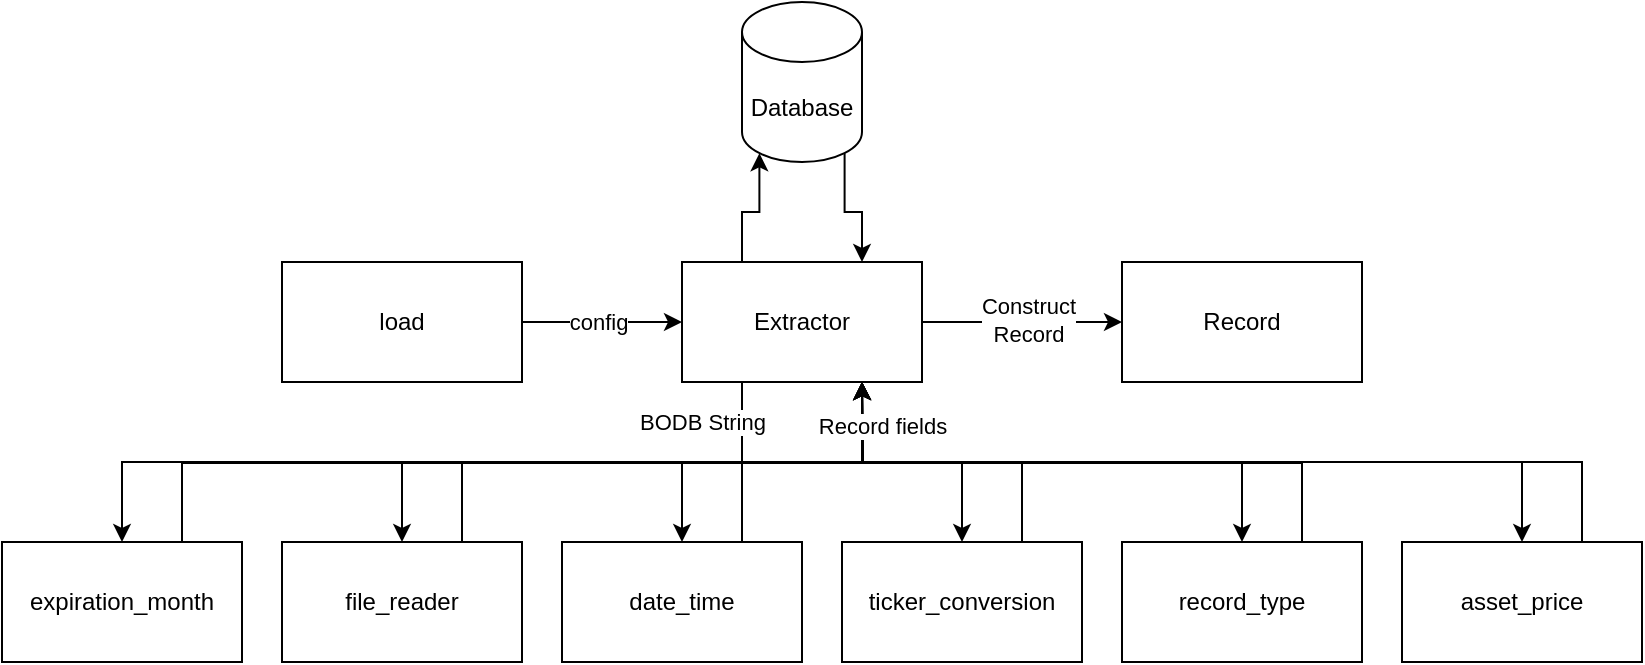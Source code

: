 <mxfile version="24.9.0">
  <diagram id="C5RBs43oDa-KdzZeNtuy" name="Page-1">
    <mxGraphModel dx="861" dy="655" grid="1" gridSize="10" guides="1" tooltips="1" connect="1" arrows="1" fold="1" page="1" pageScale="1" pageWidth="827" pageHeight="1169" math="0" shadow="0">
      <root>
        <mxCell id="WIyWlLk6GJQsqaUBKTNV-0" />
        <mxCell id="WIyWlLk6GJQsqaUBKTNV-1" parent="WIyWlLk6GJQsqaUBKTNV-0" />
        <mxCell id="EuYJvIRfVf0Awdc-5Psq-35" style="edgeStyle=orthogonalEdgeStyle;rounded=0;orthogonalLoop=1;jettySize=auto;html=1;exitX=0.75;exitY=0;exitDx=0;exitDy=0;entryX=0.75;entryY=1;entryDx=0;entryDy=0;" edge="1" parent="WIyWlLk6GJQsqaUBKTNV-1" source="EuYJvIRfVf0Awdc-5Psq-2" target="EuYJvIRfVf0Awdc-5Psq-3">
          <mxGeometry relative="1" as="geometry" />
        </mxCell>
        <mxCell id="EuYJvIRfVf0Awdc-5Psq-2" value="&lt;div&gt;file_reader&lt;/div&gt;" style="rounded=0;whiteSpace=wrap;html=1;" vertex="1" parent="WIyWlLk6GJQsqaUBKTNV-1">
          <mxGeometry x="200" y="320" width="120" height="60" as="geometry" />
        </mxCell>
        <mxCell id="EuYJvIRfVf0Awdc-5Psq-23" style="edgeStyle=orthogonalEdgeStyle;rounded=0;orthogonalLoop=1;jettySize=auto;html=1;exitX=0.25;exitY=1;exitDx=0;exitDy=0;entryX=0.5;entryY=0;entryDx=0;entryDy=0;" edge="1" parent="WIyWlLk6GJQsqaUBKTNV-1" source="EuYJvIRfVf0Awdc-5Psq-3" target="EuYJvIRfVf0Awdc-5Psq-7">
          <mxGeometry relative="1" as="geometry" />
        </mxCell>
        <mxCell id="EuYJvIRfVf0Awdc-5Psq-24" style="edgeStyle=orthogonalEdgeStyle;rounded=0;orthogonalLoop=1;jettySize=auto;html=1;exitX=0.25;exitY=1;exitDx=0;exitDy=0;entryX=0.5;entryY=0;entryDx=0;entryDy=0;" edge="1" parent="WIyWlLk6GJQsqaUBKTNV-1" source="EuYJvIRfVf0Awdc-5Psq-3" target="EuYJvIRfVf0Awdc-5Psq-2">
          <mxGeometry relative="1" as="geometry" />
        </mxCell>
        <mxCell id="EuYJvIRfVf0Awdc-5Psq-25" style="edgeStyle=orthogonalEdgeStyle;rounded=0;orthogonalLoop=1;jettySize=auto;html=1;exitX=0.25;exitY=1;exitDx=0;exitDy=0;entryX=0.5;entryY=0;entryDx=0;entryDy=0;" edge="1" parent="WIyWlLk6GJQsqaUBKTNV-1" source="EuYJvIRfVf0Awdc-5Psq-3" target="EuYJvIRfVf0Awdc-5Psq-8">
          <mxGeometry relative="1" as="geometry" />
        </mxCell>
        <mxCell id="EuYJvIRfVf0Awdc-5Psq-26" style="edgeStyle=orthogonalEdgeStyle;rounded=0;orthogonalLoop=1;jettySize=auto;html=1;exitX=0.25;exitY=1;exitDx=0;exitDy=0;entryX=0.5;entryY=0;entryDx=0;entryDy=0;" edge="1" parent="WIyWlLk6GJQsqaUBKTNV-1" source="EuYJvIRfVf0Awdc-5Psq-3" target="EuYJvIRfVf0Awdc-5Psq-6">
          <mxGeometry relative="1" as="geometry" />
        </mxCell>
        <mxCell id="EuYJvIRfVf0Awdc-5Psq-27" style="edgeStyle=orthogonalEdgeStyle;rounded=0;orthogonalLoop=1;jettySize=auto;html=1;exitX=0.25;exitY=1;exitDx=0;exitDy=0;entryX=0.5;entryY=0;entryDx=0;entryDy=0;" edge="1" parent="WIyWlLk6GJQsqaUBKTNV-1" source="EuYJvIRfVf0Awdc-5Psq-3" target="EuYJvIRfVf0Awdc-5Psq-4">
          <mxGeometry relative="1" as="geometry" />
        </mxCell>
        <mxCell id="EuYJvIRfVf0Awdc-5Psq-28" style="edgeStyle=orthogonalEdgeStyle;rounded=0;orthogonalLoop=1;jettySize=auto;html=1;exitX=0.25;exitY=1;exitDx=0;exitDy=0;" edge="1" parent="WIyWlLk6GJQsqaUBKTNV-1" source="EuYJvIRfVf0Awdc-5Psq-3" target="EuYJvIRfVf0Awdc-5Psq-10">
          <mxGeometry relative="1" as="geometry" />
        </mxCell>
        <mxCell id="EuYJvIRfVf0Awdc-5Psq-30" value="BODB String" style="edgeLabel;html=1;align=center;verticalAlign=middle;resizable=0;points=[];" vertex="1" connectable="0" parent="EuYJvIRfVf0Awdc-5Psq-28">
          <mxGeometry x="-0.839" y="2" relative="1" as="geometry">
            <mxPoint x="-22" y="-18" as="offset" />
          </mxGeometry>
        </mxCell>
        <mxCell id="EuYJvIRfVf0Awdc-5Psq-39" value="" style="edgeStyle=orthogonalEdgeStyle;rounded=0;orthogonalLoop=1;jettySize=auto;html=1;" edge="1" parent="WIyWlLk6GJQsqaUBKTNV-1" source="EuYJvIRfVf0Awdc-5Psq-3" target="EuYJvIRfVf0Awdc-5Psq-38">
          <mxGeometry relative="1" as="geometry" />
        </mxCell>
        <mxCell id="EuYJvIRfVf0Awdc-5Psq-40" value="&lt;div&gt;Construct&lt;/div&gt;&lt;div&gt;Record&lt;/div&gt;" style="edgeLabel;html=1;align=center;verticalAlign=middle;resizable=0;points=[];" vertex="1" connectable="0" parent="EuYJvIRfVf0Awdc-5Psq-39">
          <mxGeometry x="0.062" y="1" relative="1" as="geometry">
            <mxPoint as="offset" />
          </mxGeometry>
        </mxCell>
        <mxCell id="EuYJvIRfVf0Awdc-5Psq-3" value="&lt;div&gt;Extractor&lt;/div&gt;" style="rounded=0;whiteSpace=wrap;html=1;" vertex="1" parent="WIyWlLk6GJQsqaUBKTNV-1">
          <mxGeometry x="400" y="180" width="120" height="60" as="geometry" />
        </mxCell>
        <mxCell id="EuYJvIRfVf0Awdc-5Psq-32" style="edgeStyle=orthogonalEdgeStyle;rounded=0;orthogonalLoop=1;jettySize=auto;html=1;exitX=0.75;exitY=0;exitDx=0;exitDy=0;" edge="1" parent="WIyWlLk6GJQsqaUBKTNV-1" source="EuYJvIRfVf0Awdc-5Psq-4">
          <mxGeometry relative="1" as="geometry">
            <mxPoint x="490" y="240" as="targetPoint" />
          </mxGeometry>
        </mxCell>
        <mxCell id="EuYJvIRfVf0Awdc-5Psq-4" value="record_type" style="rounded=0;whiteSpace=wrap;html=1;" vertex="1" parent="WIyWlLk6GJQsqaUBKTNV-1">
          <mxGeometry x="620" y="320" width="120" height="60" as="geometry" />
        </mxCell>
        <mxCell id="EuYJvIRfVf0Awdc-5Psq-33" style="edgeStyle=orthogonalEdgeStyle;rounded=0;orthogonalLoop=1;jettySize=auto;html=1;exitX=0.75;exitY=0;exitDx=0;exitDy=0;entryX=0.75;entryY=1;entryDx=0;entryDy=0;" edge="1" parent="WIyWlLk6GJQsqaUBKTNV-1" source="EuYJvIRfVf0Awdc-5Psq-6" target="EuYJvIRfVf0Awdc-5Psq-3">
          <mxGeometry relative="1" as="geometry" />
        </mxCell>
        <mxCell id="EuYJvIRfVf0Awdc-5Psq-6" value="ticker_conversion" style="rounded=0;whiteSpace=wrap;html=1;" vertex="1" parent="WIyWlLk6GJQsqaUBKTNV-1">
          <mxGeometry x="480" y="320" width="120" height="60" as="geometry" />
        </mxCell>
        <mxCell id="EuYJvIRfVf0Awdc-5Psq-36" style="edgeStyle=orthogonalEdgeStyle;rounded=0;orthogonalLoop=1;jettySize=auto;html=1;exitX=0.75;exitY=0;exitDx=0;exitDy=0;" edge="1" parent="WIyWlLk6GJQsqaUBKTNV-1" source="EuYJvIRfVf0Awdc-5Psq-7">
          <mxGeometry relative="1" as="geometry">
            <mxPoint x="490" y="240" as="targetPoint" />
          </mxGeometry>
        </mxCell>
        <mxCell id="EuYJvIRfVf0Awdc-5Psq-7" value="expiration_month" style="rounded=0;whiteSpace=wrap;html=1;" vertex="1" parent="WIyWlLk6GJQsqaUBKTNV-1">
          <mxGeometry x="60" y="320" width="120" height="60" as="geometry" />
        </mxCell>
        <mxCell id="EuYJvIRfVf0Awdc-5Psq-34" style="edgeStyle=orthogonalEdgeStyle;rounded=0;orthogonalLoop=1;jettySize=auto;html=1;exitX=0.75;exitY=0;exitDx=0;exitDy=0;" edge="1" parent="WIyWlLk6GJQsqaUBKTNV-1" source="EuYJvIRfVf0Awdc-5Psq-8">
          <mxGeometry relative="1" as="geometry">
            <mxPoint x="490" y="240" as="targetPoint" />
          </mxGeometry>
        </mxCell>
        <mxCell id="EuYJvIRfVf0Awdc-5Psq-8" value="date_time" style="rounded=0;whiteSpace=wrap;html=1;" vertex="1" parent="WIyWlLk6GJQsqaUBKTNV-1">
          <mxGeometry x="340" y="320" width="120" height="60" as="geometry" />
        </mxCell>
        <mxCell id="EuYJvIRfVf0Awdc-5Psq-14" style="edgeStyle=orthogonalEdgeStyle;rounded=0;orthogonalLoop=1;jettySize=auto;html=1;exitX=1;exitY=0.5;exitDx=0;exitDy=0;entryX=0;entryY=0.5;entryDx=0;entryDy=0;" edge="1" parent="WIyWlLk6GJQsqaUBKTNV-1" source="EuYJvIRfVf0Awdc-5Psq-9" target="EuYJvIRfVf0Awdc-5Psq-3">
          <mxGeometry relative="1" as="geometry" />
        </mxCell>
        <mxCell id="EuYJvIRfVf0Awdc-5Psq-17" value="config" style="edgeLabel;html=1;align=center;verticalAlign=middle;resizable=0;points=[];" vertex="1" connectable="0" parent="EuYJvIRfVf0Awdc-5Psq-14">
          <mxGeometry x="-0.257" relative="1" as="geometry">
            <mxPoint x="8" as="offset" />
          </mxGeometry>
        </mxCell>
        <mxCell id="EuYJvIRfVf0Awdc-5Psq-9" value="load" style="rounded=0;whiteSpace=wrap;html=1;" vertex="1" parent="WIyWlLk6GJQsqaUBKTNV-1">
          <mxGeometry x="200" y="180" width="120" height="60" as="geometry" />
        </mxCell>
        <mxCell id="EuYJvIRfVf0Awdc-5Psq-31" style="edgeStyle=orthogonalEdgeStyle;rounded=0;orthogonalLoop=1;jettySize=auto;html=1;exitX=0.75;exitY=0;exitDx=0;exitDy=0;entryX=0.75;entryY=1;entryDx=0;entryDy=0;" edge="1" parent="WIyWlLk6GJQsqaUBKTNV-1" source="EuYJvIRfVf0Awdc-5Psq-10" target="EuYJvIRfVf0Awdc-5Psq-3">
          <mxGeometry relative="1" as="geometry" />
        </mxCell>
        <mxCell id="EuYJvIRfVf0Awdc-5Psq-37" value="Record fields" style="edgeLabel;html=1;align=center;verticalAlign=middle;resizable=0;points=[];" vertex="1" connectable="0" parent="EuYJvIRfVf0Awdc-5Psq-31">
          <mxGeometry x="0.902" y="-4" relative="1" as="geometry">
            <mxPoint x="6" as="offset" />
          </mxGeometry>
        </mxCell>
        <mxCell id="EuYJvIRfVf0Awdc-5Psq-10" value="asset_price" style="rounded=0;whiteSpace=wrap;html=1;" vertex="1" parent="WIyWlLk6GJQsqaUBKTNV-1">
          <mxGeometry x="760" y="320" width="120" height="60" as="geometry" />
        </mxCell>
        <mxCell id="EuYJvIRfVf0Awdc-5Psq-20" style="edgeStyle=orthogonalEdgeStyle;rounded=0;orthogonalLoop=1;jettySize=auto;html=1;exitX=0.855;exitY=1;exitDx=0;exitDy=-4.35;exitPerimeter=0;entryX=0.75;entryY=0;entryDx=0;entryDy=0;" edge="1" parent="WIyWlLk6GJQsqaUBKTNV-1" source="EuYJvIRfVf0Awdc-5Psq-11" target="EuYJvIRfVf0Awdc-5Psq-3">
          <mxGeometry relative="1" as="geometry" />
        </mxCell>
        <mxCell id="EuYJvIRfVf0Awdc-5Psq-11" value="Database" style="shape=cylinder3;whiteSpace=wrap;html=1;boundedLbl=1;backgroundOutline=1;size=15;" vertex="1" parent="WIyWlLk6GJQsqaUBKTNV-1">
          <mxGeometry x="430" y="50" width="60" height="80" as="geometry" />
        </mxCell>
        <mxCell id="EuYJvIRfVf0Awdc-5Psq-19" style="edgeStyle=orthogonalEdgeStyle;rounded=0;orthogonalLoop=1;jettySize=auto;html=1;exitX=0.25;exitY=0;exitDx=0;exitDy=0;entryX=0.145;entryY=1;entryDx=0;entryDy=-4.35;entryPerimeter=0;" edge="1" parent="WIyWlLk6GJQsqaUBKTNV-1" source="EuYJvIRfVf0Awdc-5Psq-3" target="EuYJvIRfVf0Awdc-5Psq-11">
          <mxGeometry relative="1" as="geometry" />
        </mxCell>
        <mxCell id="EuYJvIRfVf0Awdc-5Psq-38" value="Record" style="whiteSpace=wrap;html=1;rounded=0;" vertex="1" parent="WIyWlLk6GJQsqaUBKTNV-1">
          <mxGeometry x="620" y="180" width="120" height="60" as="geometry" />
        </mxCell>
      </root>
    </mxGraphModel>
  </diagram>
</mxfile>
